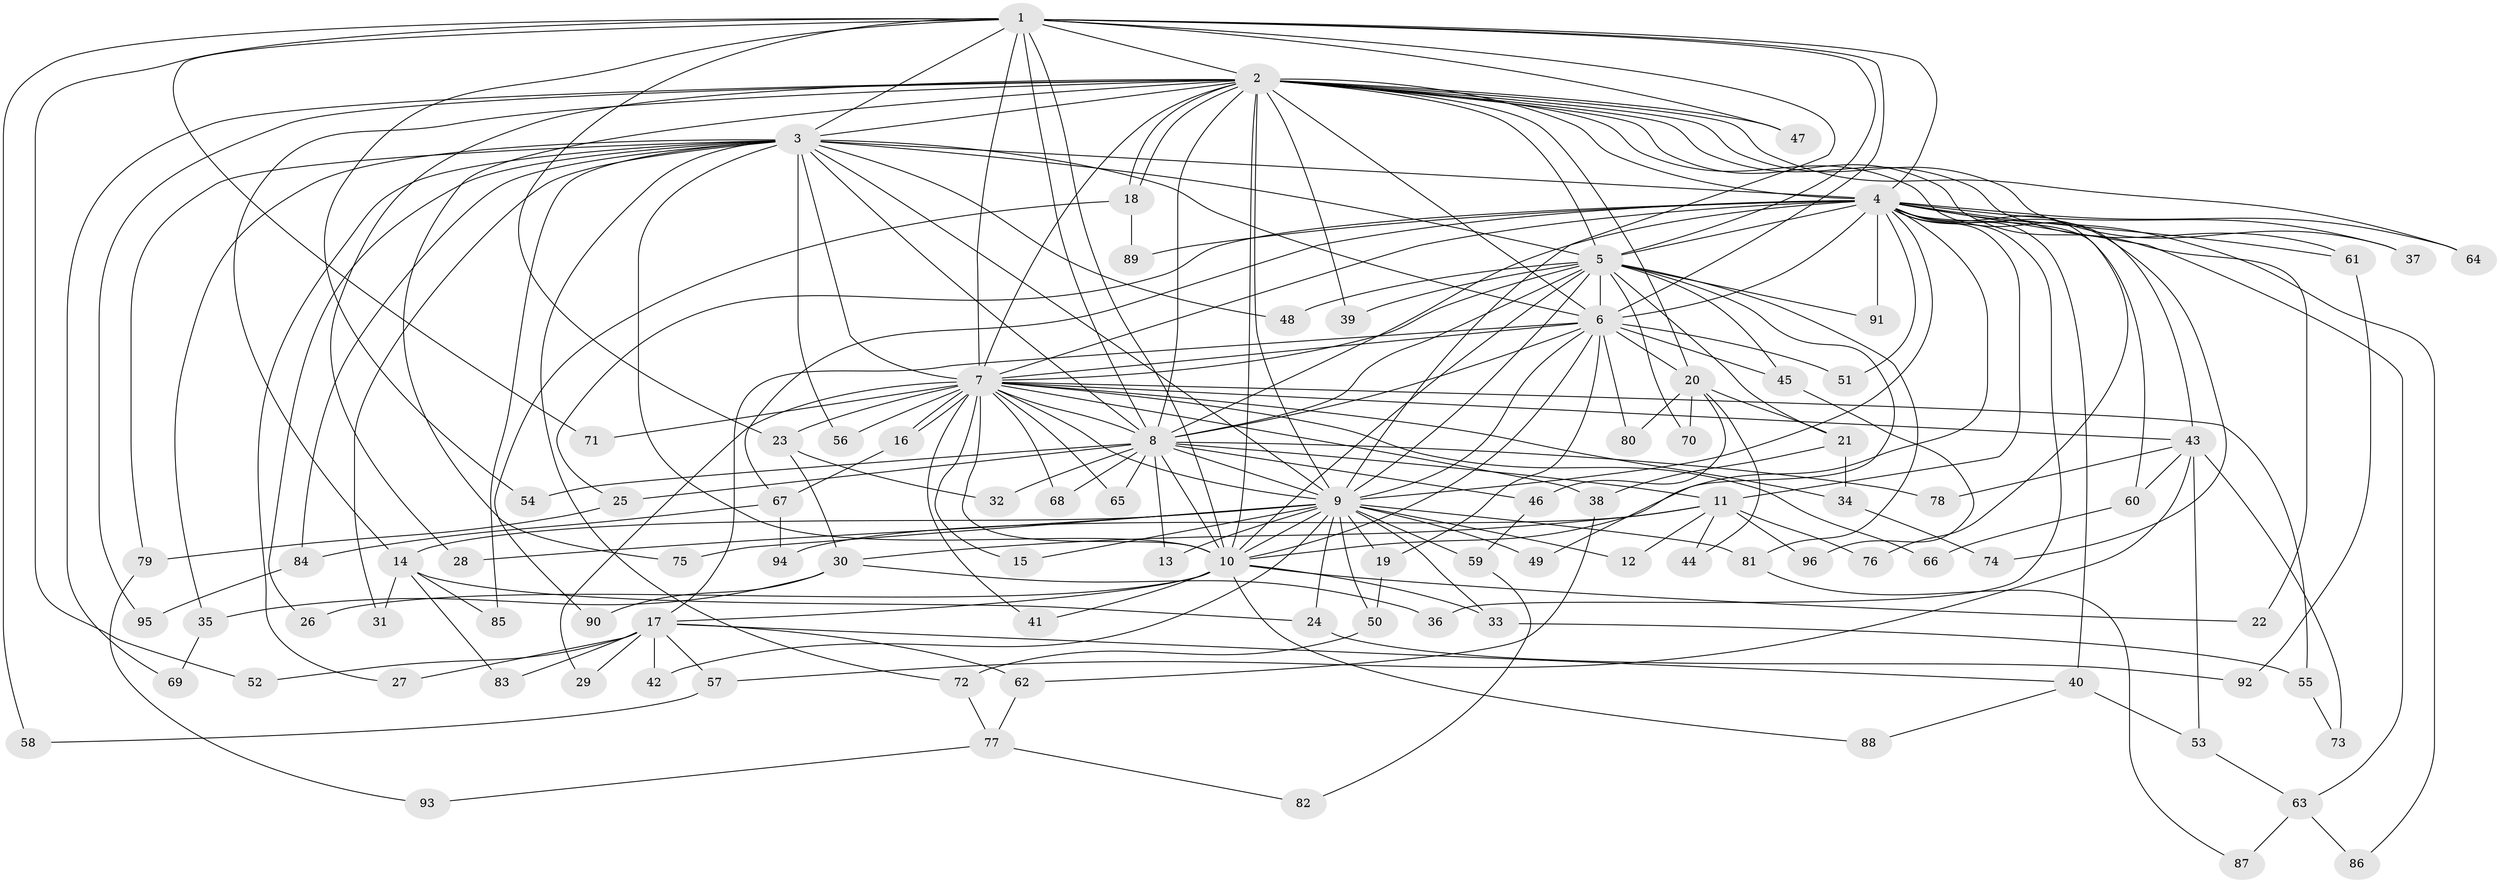 // coarse degree distribution, {27: 0.020833333333333332, 11: 0.020833333333333332, 2: 0.5625, 1: 0.14583333333333334, 5: 0.020833333333333332, 3: 0.10416666666666667, 9: 0.020833333333333332, 4: 0.020833333333333332, 19: 0.020833333333333332, 6: 0.020833333333333332, 7: 0.020833333333333332, 14: 0.020833333333333332}
// Generated by graph-tools (version 1.1) at 2025/47/03/04/25 21:47:15]
// undirected, 96 vertices, 217 edges
graph export_dot {
graph [start="1"]
  node [color=gray90,style=filled];
  1;
  2;
  3;
  4;
  5;
  6;
  7;
  8;
  9;
  10;
  11;
  12;
  13;
  14;
  15;
  16;
  17;
  18;
  19;
  20;
  21;
  22;
  23;
  24;
  25;
  26;
  27;
  28;
  29;
  30;
  31;
  32;
  33;
  34;
  35;
  36;
  37;
  38;
  39;
  40;
  41;
  42;
  43;
  44;
  45;
  46;
  47;
  48;
  49;
  50;
  51;
  52;
  53;
  54;
  55;
  56;
  57;
  58;
  59;
  60;
  61;
  62;
  63;
  64;
  65;
  66;
  67;
  68;
  69;
  70;
  71;
  72;
  73;
  74;
  75;
  76;
  77;
  78;
  79;
  80;
  81;
  82;
  83;
  84;
  85;
  86;
  87;
  88;
  89;
  90;
  91;
  92;
  93;
  94;
  95;
  96;
  1 -- 2;
  1 -- 3;
  1 -- 4;
  1 -- 5;
  1 -- 6;
  1 -- 7;
  1 -- 8;
  1 -- 9;
  1 -- 10;
  1 -- 23;
  1 -- 47;
  1 -- 52;
  1 -- 54;
  1 -- 58;
  1 -- 71;
  2 -- 3;
  2 -- 4;
  2 -- 5;
  2 -- 6;
  2 -- 7;
  2 -- 8;
  2 -- 9;
  2 -- 10;
  2 -- 14;
  2 -- 18;
  2 -- 18;
  2 -- 20;
  2 -- 22;
  2 -- 28;
  2 -- 37;
  2 -- 39;
  2 -- 43;
  2 -- 47;
  2 -- 61;
  2 -- 64;
  2 -- 69;
  2 -- 75;
  2 -- 95;
  3 -- 4;
  3 -- 5;
  3 -- 6;
  3 -- 7;
  3 -- 8;
  3 -- 9;
  3 -- 10;
  3 -- 26;
  3 -- 27;
  3 -- 31;
  3 -- 35;
  3 -- 48;
  3 -- 56;
  3 -- 72;
  3 -- 79;
  3 -- 84;
  3 -- 85;
  4 -- 5;
  4 -- 6;
  4 -- 7;
  4 -- 8;
  4 -- 9;
  4 -- 10;
  4 -- 11;
  4 -- 25;
  4 -- 36;
  4 -- 37;
  4 -- 40;
  4 -- 51;
  4 -- 60;
  4 -- 61;
  4 -- 63;
  4 -- 64;
  4 -- 67;
  4 -- 74;
  4 -- 76;
  4 -- 86;
  4 -- 89;
  4 -- 91;
  5 -- 6;
  5 -- 7;
  5 -- 8;
  5 -- 9;
  5 -- 10;
  5 -- 21;
  5 -- 39;
  5 -- 45;
  5 -- 48;
  5 -- 49;
  5 -- 70;
  5 -- 81;
  5 -- 91;
  6 -- 7;
  6 -- 8;
  6 -- 9;
  6 -- 10;
  6 -- 17;
  6 -- 19;
  6 -- 20;
  6 -- 45;
  6 -- 51;
  6 -- 80;
  7 -- 8;
  7 -- 9;
  7 -- 10;
  7 -- 15;
  7 -- 16;
  7 -- 16;
  7 -- 23;
  7 -- 29;
  7 -- 34;
  7 -- 38;
  7 -- 41;
  7 -- 43;
  7 -- 55;
  7 -- 56;
  7 -- 65;
  7 -- 66;
  7 -- 68;
  7 -- 71;
  8 -- 9;
  8 -- 10;
  8 -- 11;
  8 -- 13;
  8 -- 25;
  8 -- 32;
  8 -- 46;
  8 -- 54;
  8 -- 65;
  8 -- 68;
  8 -- 78;
  9 -- 10;
  9 -- 12;
  9 -- 13;
  9 -- 14;
  9 -- 15;
  9 -- 19;
  9 -- 24;
  9 -- 28;
  9 -- 33;
  9 -- 42;
  9 -- 49;
  9 -- 50;
  9 -- 59;
  9 -- 75;
  9 -- 81;
  10 -- 17;
  10 -- 22;
  10 -- 26;
  10 -- 33;
  10 -- 41;
  10 -- 88;
  11 -- 12;
  11 -- 30;
  11 -- 44;
  11 -- 76;
  11 -- 94;
  11 -- 96;
  14 -- 24;
  14 -- 31;
  14 -- 83;
  14 -- 85;
  16 -- 67;
  17 -- 27;
  17 -- 29;
  17 -- 40;
  17 -- 42;
  17 -- 52;
  17 -- 57;
  17 -- 62;
  17 -- 83;
  18 -- 89;
  18 -- 90;
  19 -- 50;
  20 -- 21;
  20 -- 44;
  20 -- 46;
  20 -- 70;
  20 -- 80;
  21 -- 34;
  21 -- 38;
  23 -- 30;
  23 -- 32;
  24 -- 92;
  25 -- 79;
  30 -- 35;
  30 -- 36;
  30 -- 90;
  33 -- 55;
  34 -- 74;
  35 -- 69;
  38 -- 62;
  40 -- 53;
  40 -- 88;
  43 -- 53;
  43 -- 57;
  43 -- 60;
  43 -- 73;
  43 -- 78;
  45 -- 96;
  46 -- 59;
  50 -- 72;
  53 -- 63;
  55 -- 73;
  57 -- 58;
  59 -- 82;
  60 -- 66;
  61 -- 92;
  62 -- 77;
  63 -- 86;
  63 -- 87;
  67 -- 84;
  67 -- 94;
  72 -- 77;
  77 -- 82;
  77 -- 93;
  79 -- 93;
  81 -- 87;
  84 -- 95;
}
